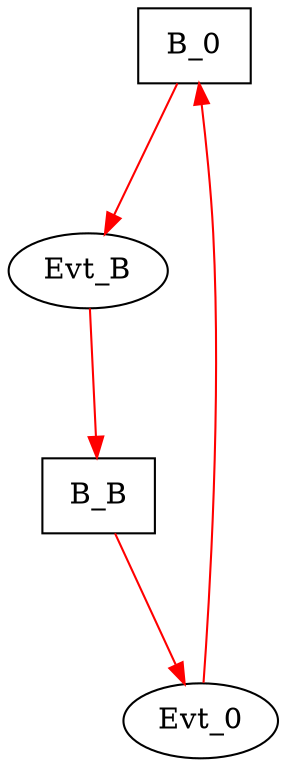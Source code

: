 digraph G {
graph [root="Demo",rankdir=TB, nodesep=0.6, mindist=1.0, ranksep=1.0, overlap=false]
node [style="filled", fillcolor="white", color="black"]
B_0[cpu="1", flags="7", type="block", tperiod="1000000000", shape="rectangle", color="black"];
B_B[cpu="1", flags="7", type="block", tperiod="1000000000", shape="rectangle", color="black"];
Evt_0[cpu="1", flags="2", type="tmsg", toffs="0", fid="0", gid="5", evtno="2047", sid="1727", bpid="6397", par="123", tef="0", shape="oval", color="black", fillcolor="white"];
Evt_B[cpu="1", flags="2", type="tmsg", toffs="0", fid="0", gid="5", evtno="2047", sid="3655", bpid="15449", par="123", tef="0", shape="oval", color="black", fillcolor="white"];
B_B->Evt_0 [type="defdst", color="red"];
Evt_0->B_0 [type="defdst", color="red"];
Evt_B->B_B [type="defdst", color="red"];
B_0->Evt_B [type="defdst", color="red"];
}
